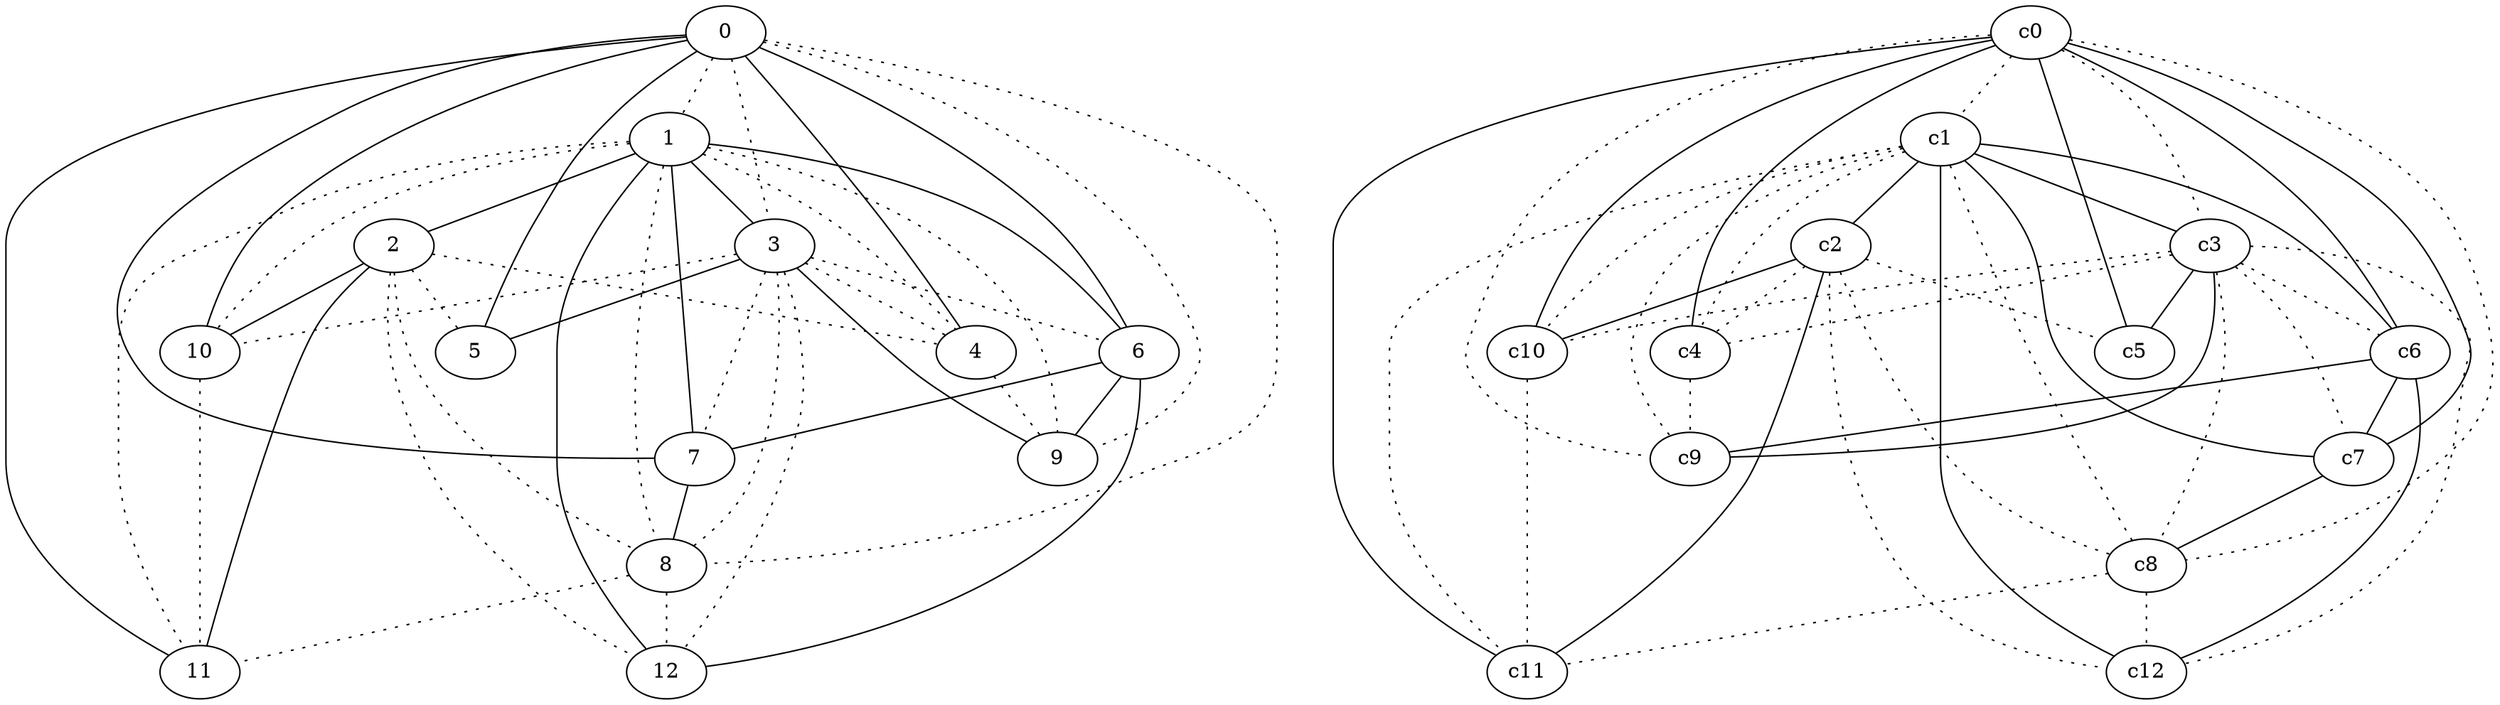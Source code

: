 graph {
a0[label=0];
a1[label=1];
a2[label=2];
a3[label=3];
a4[label=4];
a5[label=5];
a6[label=6];
a7[label=7];
a8[label=8];
a9[label=9];
a10[label=10];
a11[label=11];
a12[label=12];
a0 -- a1 [style=dotted];
a0 -- a3 [style=dotted];
a0 -- a4;
a0 -- a5;
a0 -- a6;
a0 -- a7;
a0 -- a8 [style=dotted];
a0 -- a9 [style=dotted];
a0 -- a10;
a0 -- a11;
a1 -- a2;
a1 -- a3;
a1 -- a4 [style=dotted];
a1 -- a6;
a1 -- a7;
a1 -- a8 [style=dotted];
a1 -- a9 [style=dotted];
a1 -- a10 [style=dotted];
a1 -- a11 [style=dotted];
a1 -- a12;
a2 -- a4 [style=dotted];
a2 -- a5 [style=dotted];
a2 -- a8 [style=dotted];
a2 -- a10;
a2 -- a11;
a2 -- a12 [style=dotted];
a3 -- a4 [style=dotted];
a3 -- a5;
a3 -- a6 [style=dotted];
a3 -- a7 [style=dotted];
a3 -- a8 [style=dotted];
a3 -- a9;
a3 -- a10 [style=dotted];
a3 -- a12 [style=dotted];
a4 -- a9 [style=dotted];
a6 -- a7;
a6 -- a9;
a6 -- a12;
a7 -- a8;
a8 -- a11 [style=dotted];
a8 -- a12 [style=dotted];
a10 -- a11 [style=dotted];
c0 -- c1 [style=dotted];
c0 -- c3 [style=dotted];
c0 -- c4;
c0 -- c5;
c0 -- c6;
c0 -- c7;
c0 -- c8 [style=dotted];
c0 -- c9 [style=dotted];
c0 -- c10;
c0 -- c11;
c1 -- c2;
c1 -- c3;
c1 -- c4 [style=dotted];
c1 -- c6;
c1 -- c7;
c1 -- c8 [style=dotted];
c1 -- c9 [style=dotted];
c1 -- c10 [style=dotted];
c1 -- c11 [style=dotted];
c1 -- c12;
c2 -- c4 [style=dotted];
c2 -- c5 [style=dotted];
c2 -- c8 [style=dotted];
c2 -- c10;
c2 -- c11;
c2 -- c12 [style=dotted];
c3 -- c4 [style=dotted];
c3 -- c5;
c3 -- c6 [style=dotted];
c3 -- c7 [style=dotted];
c3 -- c8 [style=dotted];
c3 -- c9;
c3 -- c10 [style=dotted];
c3 -- c12 [style=dotted];
c4 -- c9 [style=dotted];
c6 -- c7;
c6 -- c9;
c6 -- c12;
c7 -- c8;
c8 -- c11 [style=dotted];
c8 -- c12 [style=dotted];
c10 -- c11 [style=dotted];
}
